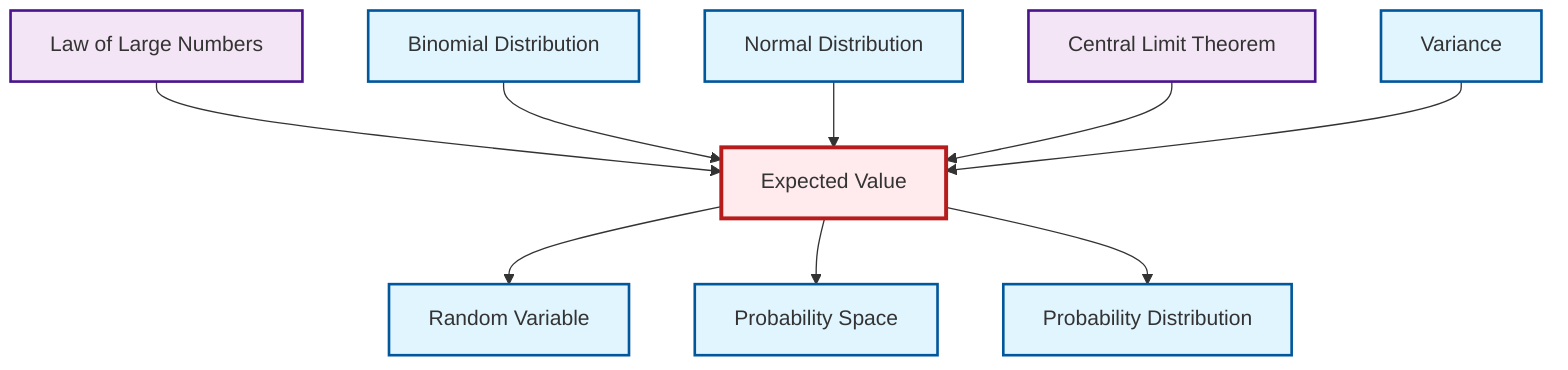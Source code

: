 graph TD
    classDef definition fill:#e1f5fe,stroke:#01579b,stroke-width:2px
    classDef theorem fill:#f3e5f5,stroke:#4a148c,stroke-width:2px
    classDef axiom fill:#fff3e0,stroke:#e65100,stroke-width:2px
    classDef example fill:#e8f5e9,stroke:#1b5e20,stroke-width:2px
    classDef current fill:#ffebee,stroke:#b71c1c,stroke-width:3px
    def-probability-distribution["Probability Distribution"]:::definition
    def-binomial-distribution["Binomial Distribution"]:::definition
    def-normal-distribution["Normal Distribution"]:::definition
    def-variance["Variance"]:::definition
    thm-central-limit["Central Limit Theorem"]:::theorem
    def-expectation["Expected Value"]:::definition
    thm-law-of-large-numbers["Law of Large Numbers"]:::theorem
    def-probability-space["Probability Space"]:::definition
    def-random-variable["Random Variable"]:::definition
    def-expectation --> def-random-variable
    thm-law-of-large-numbers --> def-expectation
    def-expectation --> def-probability-space
    def-binomial-distribution --> def-expectation
    def-expectation --> def-probability-distribution
    def-normal-distribution --> def-expectation
    thm-central-limit --> def-expectation
    def-variance --> def-expectation
    class def-expectation current